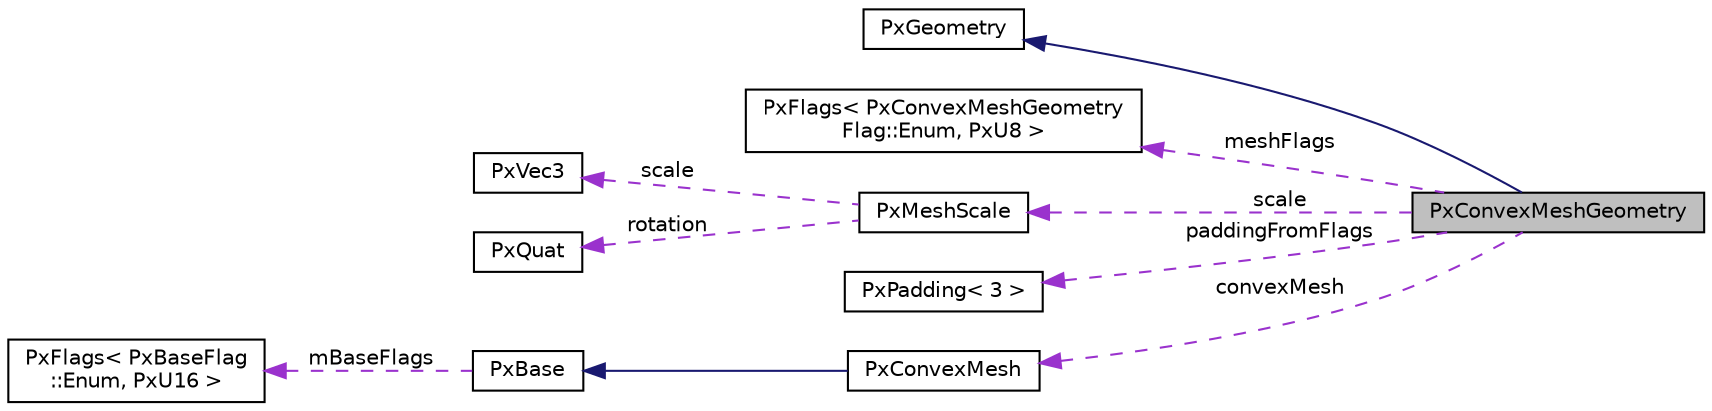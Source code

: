digraph "PxConvexMeshGeometry"
{
  edge [fontname="Helvetica",fontsize="10",labelfontname="Helvetica",labelfontsize="10"];
  node [fontname="Helvetica",fontsize="10",shape=record];
  rankdir="LR";
  Node2 [label="PxConvexMeshGeometry",height=0.2,width=0.4,color="black", fillcolor="grey75", style="filled", fontcolor="black"];
  Node3 -> Node2 [dir="back",color="midnightblue",fontsize="10",style="solid",fontname="Helvetica"];
  Node3 [label="PxGeometry",height=0.2,width=0.4,color="black", fillcolor="white", style="filled",URL="$classPxGeometry.html",tooltip="A geometry object. "];
  Node4 -> Node2 [dir="back",color="darkorchid3",fontsize="10",style="dashed",label=" meshFlags" ,fontname="Helvetica"];
  Node4 [label="PxFlags\< PxConvexMeshGeometry\lFlag::Enum, PxU8 \>",height=0.2,width=0.4,color="black", fillcolor="white", style="filled",URL="$classPxFlags.html"];
  Node5 -> Node2 [dir="back",color="darkorchid3",fontsize="10",style="dashed",label=" scale" ,fontname="Helvetica"];
  Node5 [label="PxMeshScale",height=0.2,width=0.4,color="black", fillcolor="white", style="filled",URL="$classPxMeshScale.html",tooltip="A class expressing a nonuniform scaling transformation. "];
  Node6 -> Node5 [dir="back",color="darkorchid3",fontsize="10",style="dashed",label=" scale" ,fontname="Helvetica"];
  Node6 [label="PxVec3",height=0.2,width=0.4,color="black", fillcolor="white", style="filled",URL="$classPxVec3.html",tooltip="3 Element vector class. "];
  Node7 -> Node5 [dir="back",color="darkorchid3",fontsize="10",style="dashed",label=" rotation" ,fontname="Helvetica"];
  Node7 [label="PxQuat",height=0.2,width=0.4,color="black", fillcolor="white", style="filled",URL="$classPxQuat.html",tooltip="This is a quaternion class. For more information on quaternion mathematics consult a mathematics sour..."];
  Node8 -> Node2 [dir="back",color="darkorchid3",fontsize="10",style="dashed",label=" paddingFromFlags" ,fontname="Helvetica"];
  Node8 [label="PxPadding\< 3 \>",height=0.2,width=0.4,color="black", fillcolor="white", style="filled",URL="$structPxPadding.html"];
  Node9 -> Node2 [dir="back",color="darkorchid3",fontsize="10",style="dashed",label=" convexMesh" ,fontname="Helvetica"];
  Node9 [label="PxConvexMesh",height=0.2,width=0.4,color="black", fillcolor="white", style="filled",URL="$classPxConvexMesh.html",tooltip="A convex mesh. "];
  Node10 -> Node9 [dir="back",color="midnightblue",fontsize="10",style="solid",fontname="Helvetica"];
  Node10 [label="PxBase",height=0.2,width=0.4,color="black", fillcolor="white", style="filled",URL="$classPxBase.html",tooltip="Base class for objects that can be members of a PxCollection. "];
  Node11 -> Node10 [dir="back",color="darkorchid3",fontsize="10",style="dashed",label=" mBaseFlags" ,fontname="Helvetica"];
  Node11 [label="PxFlags\< PxBaseFlag\l::Enum, PxU16 \>",height=0.2,width=0.4,color="black", fillcolor="white", style="filled",URL="$classPxFlags.html"];
}
